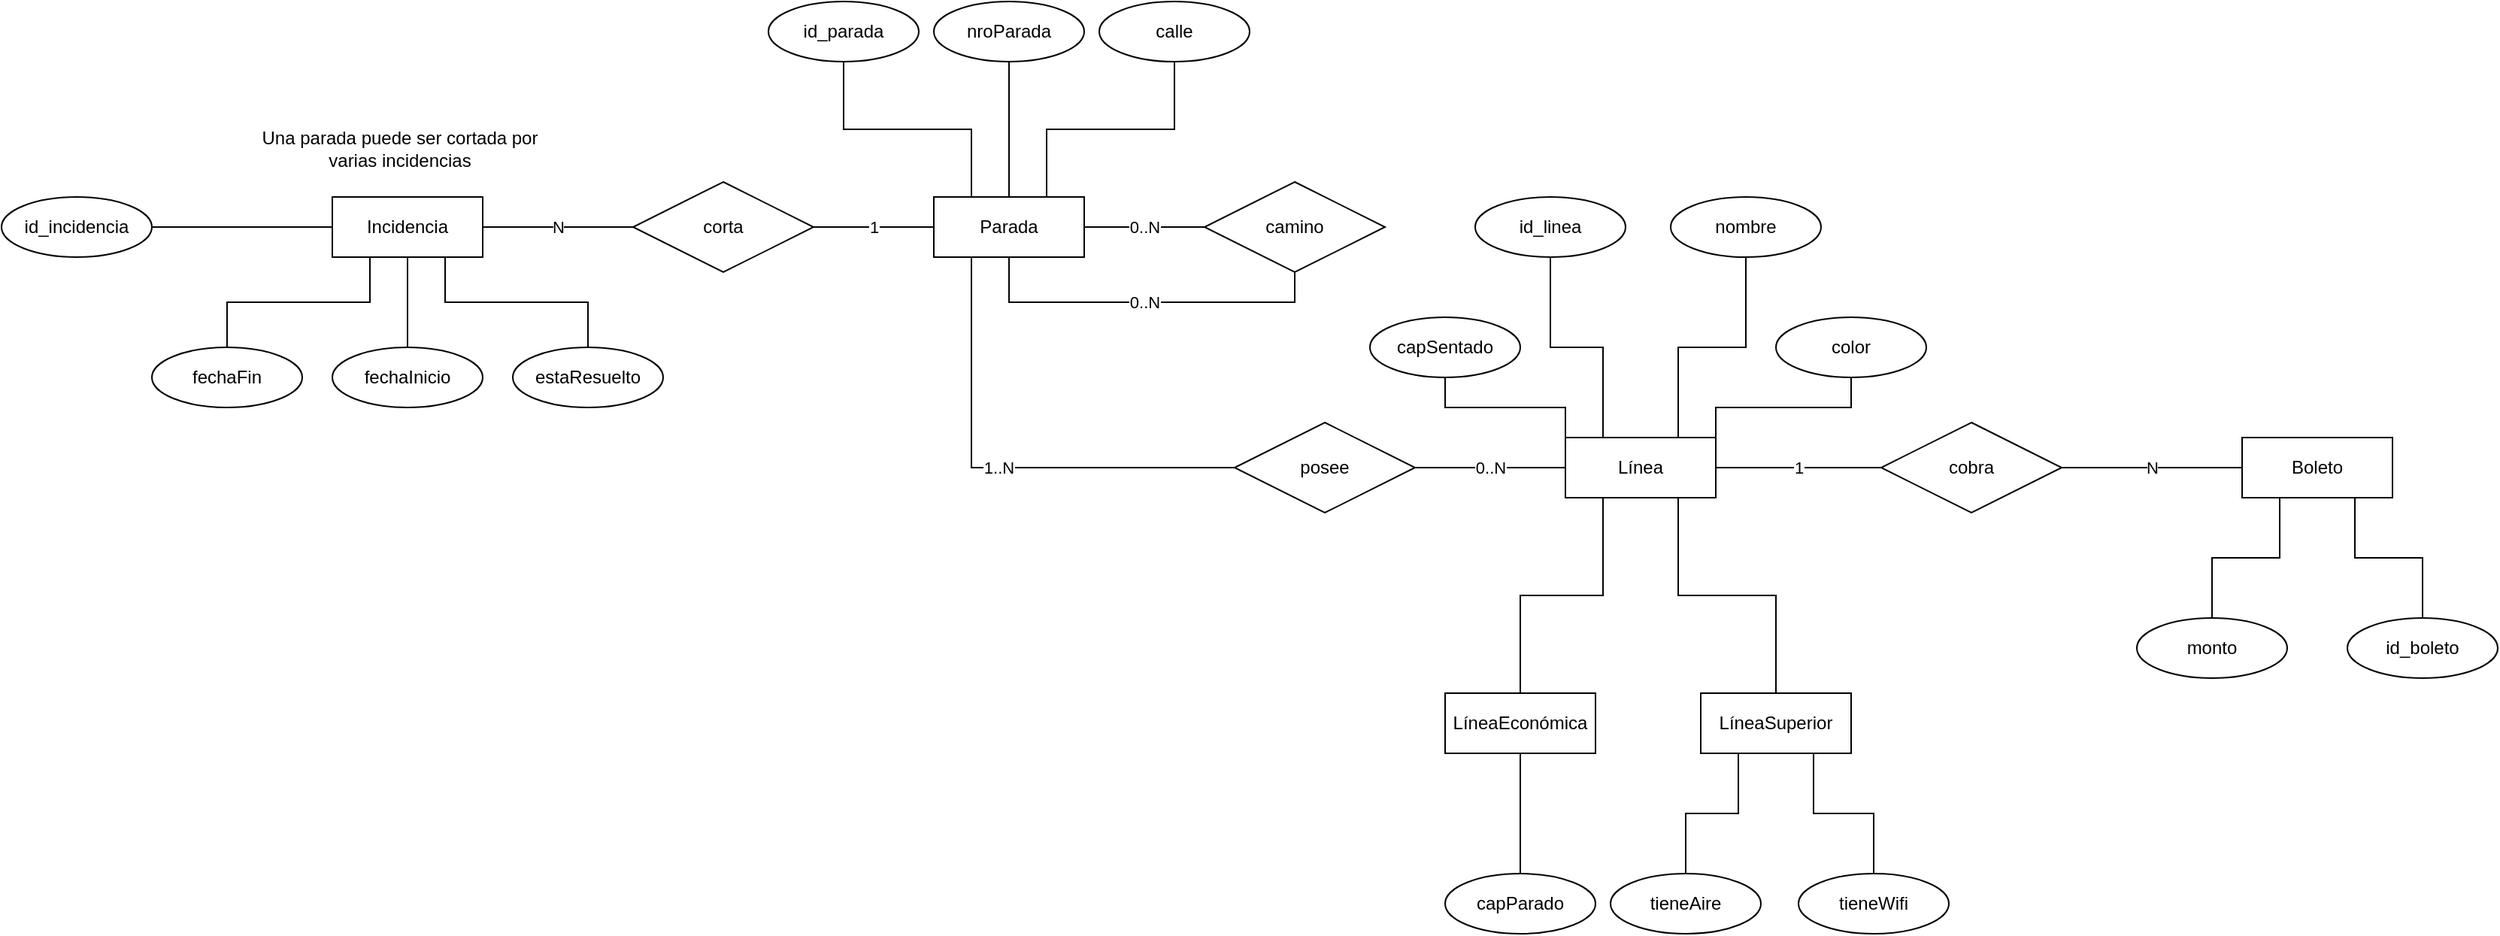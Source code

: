 <mxfile version="20.0.4" type="device"><diagram id="R2lEEEUBdFMjLlhIrx00" name="Page-1"><mxGraphModel dx="2272" dy="786" grid="1" gridSize="10" guides="1" tooltips="1" connect="1" arrows="1" fold="1" page="1" pageScale="1" pageWidth="850" pageHeight="1100" math="0" shadow="0" extFonts="Permanent Marker^https://fonts.googleapis.com/css?family=Permanent+Marker"><root><mxCell id="0"/><mxCell id="1" parent="0"/><mxCell id="LUQbzWmXb89JhU8EUDFz-1" value="nroParada" style="ellipse;whiteSpace=wrap;html=1;align=center;" parent="1" vertex="1"><mxGeometry x="-150" y="290" width="100" height="40" as="geometry"/></mxCell><mxCell id="LUQbzWmXb89JhU8EUDFz-57" value="1..N" style="edgeStyle=orthogonalEdgeStyle;rounded=0;orthogonalLoop=1;jettySize=auto;html=1;exitX=0.25;exitY=1;exitDx=0;exitDy=0;entryX=0;entryY=0.5;entryDx=0;entryDy=0;endArrow=none;endFill=0;" parent="1" source="LUQbzWmXb89JhU8EUDFz-28" target="LUQbzWmXb89JhU8EUDFz-56" edge="1"><mxGeometry relative="1" as="geometry"/></mxCell><mxCell id="LUQbzWmXb89JhU8EUDFz-75" value="0..N" style="edgeStyle=orthogonalEdgeStyle;rounded=0;orthogonalLoop=1;jettySize=auto;html=1;endArrow=none;endFill=0;" parent="1" source="LUQbzWmXb89JhU8EUDFz-28" target="LUQbzWmXb89JhU8EUDFz-53" edge="1"><mxGeometry relative="1" as="geometry"/></mxCell><mxCell id="LUQbzWmXb89JhU8EUDFz-76" style="edgeStyle=orthogonalEdgeStyle;rounded=0;orthogonalLoop=1;jettySize=auto;html=1;exitX=0.5;exitY=0;exitDx=0;exitDy=0;entryX=0.5;entryY=1;entryDx=0;entryDy=0;endArrow=none;endFill=0;" parent="1" source="LUQbzWmXb89JhU8EUDFz-28" target="LUQbzWmXb89JhU8EUDFz-1" edge="1"><mxGeometry relative="1" as="geometry"/></mxCell><mxCell id="LUQbzWmXb89JhU8EUDFz-77" style="edgeStyle=orthogonalEdgeStyle;orthogonalLoop=1;jettySize=auto;html=1;exitX=0.25;exitY=0;exitDx=0;exitDy=0;entryX=0.5;entryY=1;entryDx=0;entryDy=0;endArrow=none;endFill=0;rounded=0;" parent="1" source="LUQbzWmXb89JhU8EUDFz-28" target="LUQbzWmXb89JhU8EUDFz-33" edge="1"><mxGeometry relative="1" as="geometry"/></mxCell><mxCell id="LUQbzWmXb89JhU8EUDFz-78" style="edgeStyle=orthogonalEdgeStyle;rounded=0;orthogonalLoop=1;jettySize=auto;html=1;exitX=0.75;exitY=0;exitDx=0;exitDy=0;entryX=0.5;entryY=1;entryDx=0;entryDy=0;endArrow=none;endFill=0;" parent="1" source="LUQbzWmXb89JhU8EUDFz-28" target="LUQbzWmXb89JhU8EUDFz-29" edge="1"><mxGeometry relative="1" as="geometry"/></mxCell><mxCell id="LUQbzWmXb89JhU8EUDFz-28" value="Parada" style="whiteSpace=wrap;html=1;align=center;" parent="1" vertex="1"><mxGeometry x="-150" y="420" width="100" height="40" as="geometry"/></mxCell><mxCell id="LUQbzWmXb89JhU8EUDFz-29" value="calle" style="ellipse;whiteSpace=wrap;html=1;align=center;" parent="1" vertex="1"><mxGeometry x="-40" y="290" width="100" height="40" as="geometry"/></mxCell><mxCell id="LUQbzWmXb89JhU8EUDFz-30" value="nombre" style="ellipse;whiteSpace=wrap;html=1;align=center;" parent="1" vertex="1"><mxGeometry x="340" y="420" width="100" height="40" as="geometry"/></mxCell><mxCell id="LUQbzWmXb89JhU8EUDFz-65" value="1" style="edgeStyle=orthogonalEdgeStyle;rounded=0;orthogonalLoop=1;jettySize=auto;html=1;exitX=1;exitY=0.5;exitDx=0;exitDy=0;entryX=0;entryY=0.5;entryDx=0;entryDy=0;endArrow=none;endFill=0;" parent="1" source="LUQbzWmXb89JhU8EUDFz-31" target="LUQbzWmXb89JhU8EUDFz-64" edge="1"><mxGeometry relative="1" as="geometry"/></mxCell><mxCell id="LUQbzWmXb89JhU8EUDFz-70" style="edgeStyle=orthogonalEdgeStyle;rounded=0;orthogonalLoop=1;jettySize=auto;html=1;exitX=0.25;exitY=1;exitDx=0;exitDy=0;entryX=0.5;entryY=0;entryDx=0;entryDy=0;endArrow=none;endFill=0;" parent="1" source="LUQbzWmXb89JhU8EUDFz-31" target="LUQbzWmXb89JhU8EUDFz-35" edge="1"><mxGeometry relative="1" as="geometry"/></mxCell><mxCell id="LUQbzWmXb89JhU8EUDFz-71" style="edgeStyle=orthogonalEdgeStyle;rounded=0;orthogonalLoop=1;jettySize=auto;html=1;exitX=0.75;exitY=1;exitDx=0;exitDy=0;entryX=0.5;entryY=0;entryDx=0;entryDy=0;endArrow=none;endFill=0;" parent="1" source="LUQbzWmXb89JhU8EUDFz-31" target="LUQbzWmXb89JhU8EUDFz-36" edge="1"><mxGeometry relative="1" as="geometry"/></mxCell><mxCell id="LUQbzWmXb89JhU8EUDFz-91" style="edgeStyle=orthogonalEdgeStyle;rounded=0;orthogonalLoop=1;jettySize=auto;html=1;exitX=1;exitY=0;exitDx=0;exitDy=0;entryX=0.5;entryY=1;entryDx=0;entryDy=0;endArrow=none;endFill=0;" parent="1" source="LUQbzWmXb89JhU8EUDFz-31" target="LUQbzWmXb89JhU8EUDFz-32" edge="1"><mxGeometry relative="1" as="geometry"/></mxCell><mxCell id="LUQbzWmXb89JhU8EUDFz-93" style="edgeStyle=orthogonalEdgeStyle;rounded=0;orthogonalLoop=1;jettySize=auto;html=1;exitX=0.25;exitY=0;exitDx=0;exitDy=0;entryX=0.5;entryY=1;entryDx=0;entryDy=0;endArrow=none;endFill=0;" parent="1" source="LUQbzWmXb89JhU8EUDFz-31" target="LUQbzWmXb89JhU8EUDFz-49" edge="1"><mxGeometry relative="1" as="geometry"/></mxCell><mxCell id="LUQbzWmXb89JhU8EUDFz-94" style="edgeStyle=orthogonalEdgeStyle;rounded=0;orthogonalLoop=1;jettySize=auto;html=1;exitX=0.75;exitY=0;exitDx=0;exitDy=0;entryX=0.5;entryY=1;entryDx=0;entryDy=0;endArrow=none;endFill=0;" parent="1" source="LUQbzWmXb89JhU8EUDFz-31" target="LUQbzWmXb89JhU8EUDFz-30" edge="1"><mxGeometry relative="1" as="geometry"/></mxCell><mxCell id="LUQbzWmXb89JhU8EUDFz-95" style="edgeStyle=orthogonalEdgeStyle;rounded=0;orthogonalLoop=1;jettySize=auto;html=1;exitX=0;exitY=0;exitDx=0;exitDy=0;entryX=0.5;entryY=1;entryDx=0;entryDy=0;endArrow=none;endFill=0;" parent="1" source="LUQbzWmXb89JhU8EUDFz-31" target="LUQbzWmXb89JhU8EUDFz-37" edge="1"><mxGeometry relative="1" as="geometry"/></mxCell><mxCell id="LUQbzWmXb89JhU8EUDFz-31" value="Línea" style="whiteSpace=wrap;html=1;align=center;" parent="1" vertex="1"><mxGeometry x="270" y="580" width="100" height="40" as="geometry"/></mxCell><mxCell id="LUQbzWmXb89JhU8EUDFz-32" value="color" style="ellipse;whiteSpace=wrap;html=1;align=center;" parent="1" vertex="1"><mxGeometry x="410" y="500" width="100" height="40" as="geometry"/></mxCell><mxCell id="LUQbzWmXb89JhU8EUDFz-33" value="id_parada" style="ellipse;whiteSpace=wrap;html=1;align=center;" parent="1" vertex="1"><mxGeometry x="-260" y="290" width="100" height="40" as="geometry"/></mxCell><mxCell id="LUQbzWmXb89JhU8EUDFz-34" value="id_incidencia" style="ellipse;whiteSpace=wrap;html=1;align=center;" parent="1" vertex="1"><mxGeometry x="-770" y="420" width="100" height="40" as="geometry"/></mxCell><mxCell id="LUQbzWmXb89JhU8EUDFz-89" style="edgeStyle=orthogonalEdgeStyle;rounded=0;orthogonalLoop=1;jettySize=auto;html=1;exitX=0.5;exitY=1;exitDx=0;exitDy=0;entryX=0.5;entryY=0;entryDx=0;entryDy=0;endArrow=none;endFill=0;" parent="1" source="LUQbzWmXb89JhU8EUDFz-35" target="LUQbzWmXb89JhU8EUDFz-88" edge="1"><mxGeometry relative="1" as="geometry"/></mxCell><mxCell id="LUQbzWmXb89JhU8EUDFz-35" value="LíneaEconómica" style="whiteSpace=wrap;html=1;align=center;" parent="1" vertex="1"><mxGeometry x="190" y="750" width="100" height="40" as="geometry"/></mxCell><mxCell id="LUQbzWmXb89JhU8EUDFz-86" style="edgeStyle=orthogonalEdgeStyle;rounded=0;orthogonalLoop=1;jettySize=auto;html=1;exitX=0.25;exitY=1;exitDx=0;exitDy=0;entryX=0.5;entryY=0;entryDx=0;entryDy=0;endArrow=none;endFill=0;" parent="1" source="LUQbzWmXb89JhU8EUDFz-36" target="LUQbzWmXb89JhU8EUDFz-40" edge="1"><mxGeometry relative="1" as="geometry"/></mxCell><mxCell id="LUQbzWmXb89JhU8EUDFz-87" style="edgeStyle=orthogonalEdgeStyle;rounded=0;orthogonalLoop=1;jettySize=auto;html=1;exitX=0.75;exitY=1;exitDx=0;exitDy=0;entryX=0.5;entryY=0;entryDx=0;entryDy=0;endArrow=none;endFill=0;" parent="1" source="LUQbzWmXb89JhU8EUDFz-36" target="LUQbzWmXb89JhU8EUDFz-39" edge="1"><mxGeometry relative="1" as="geometry"/></mxCell><mxCell id="LUQbzWmXb89JhU8EUDFz-36" value="LíneaSuperior" style="whiteSpace=wrap;html=1;align=center;" parent="1" vertex="1"><mxGeometry x="360" y="750" width="100" height="40" as="geometry"/></mxCell><mxCell id="LUQbzWmXb89JhU8EUDFz-37" value="capSentado" style="ellipse;whiteSpace=wrap;html=1;align=center;" parent="1" vertex="1"><mxGeometry x="140" y="500" width="100" height="40" as="geometry"/></mxCell><mxCell id="LUQbzWmXb89JhU8EUDFz-39" value="tieneWifi" style="ellipse;whiteSpace=wrap;html=1;align=center;" parent="1" vertex="1"><mxGeometry x="425" y="870" width="100" height="40" as="geometry"/></mxCell><mxCell id="LUQbzWmXb89JhU8EUDFz-40" value="tieneAire" style="ellipse;whiteSpace=wrap;html=1;align=center;" parent="1" vertex="1"><mxGeometry x="300" y="870" width="100" height="40" as="geometry"/></mxCell><mxCell id="LUQbzWmXb89JhU8EUDFz-60" value="N" style="edgeStyle=orthogonalEdgeStyle;rounded=0;orthogonalLoop=1;jettySize=auto;html=1;exitX=1;exitY=0.5;exitDx=0;exitDy=0;entryX=0;entryY=0.5;entryDx=0;entryDy=0;endArrow=none;endFill=0;" parent="1" source="LUQbzWmXb89JhU8EUDFz-41" target="LUQbzWmXb89JhU8EUDFz-59" edge="1"><mxGeometry relative="1" as="geometry"/></mxCell><mxCell id="LUQbzWmXb89JhU8EUDFz-79" style="edgeStyle=none;rounded=0;orthogonalLoop=1;jettySize=auto;html=1;exitX=0.5;exitY=1;exitDx=0;exitDy=0;entryX=0.5;entryY=0;entryDx=0;entryDy=0;endArrow=none;endFill=0;" parent="1" source="LUQbzWmXb89JhU8EUDFz-41" target="LUQbzWmXb89JhU8EUDFz-42" edge="1"><mxGeometry relative="1" as="geometry"/></mxCell><mxCell id="LUQbzWmXb89JhU8EUDFz-81" style="edgeStyle=orthogonalEdgeStyle;rounded=0;orthogonalLoop=1;jettySize=auto;html=1;exitX=0.25;exitY=1;exitDx=0;exitDy=0;entryX=0.5;entryY=0;entryDx=0;entryDy=0;endArrow=none;endFill=0;" parent="1" source="LUQbzWmXb89JhU8EUDFz-41" target="LUQbzWmXb89JhU8EUDFz-43" edge="1"><mxGeometry relative="1" as="geometry"/></mxCell><mxCell id="LUQbzWmXb89JhU8EUDFz-82" style="edgeStyle=orthogonalEdgeStyle;rounded=0;orthogonalLoop=1;jettySize=auto;html=1;exitX=0.75;exitY=1;exitDx=0;exitDy=0;entryX=0.5;entryY=0;entryDx=0;entryDy=0;endArrow=none;endFill=0;" parent="1" source="LUQbzWmXb89JhU8EUDFz-41" target="LUQbzWmXb89JhU8EUDFz-44" edge="1"><mxGeometry relative="1" as="geometry"/></mxCell><mxCell id="LUQbzWmXb89JhU8EUDFz-96" style="edgeStyle=orthogonalEdgeStyle;rounded=0;orthogonalLoop=1;jettySize=auto;html=1;exitX=0;exitY=0.5;exitDx=0;exitDy=0;entryX=1;entryY=0.5;entryDx=0;entryDy=0;endArrow=none;endFill=0;" parent="1" source="LUQbzWmXb89JhU8EUDFz-41" target="LUQbzWmXb89JhU8EUDFz-34" edge="1"><mxGeometry relative="1" as="geometry"/></mxCell><mxCell id="LUQbzWmXb89JhU8EUDFz-41" value="Incidencia" style="whiteSpace=wrap;html=1;align=center;" parent="1" vertex="1"><mxGeometry x="-550" y="420" width="100" height="40" as="geometry"/></mxCell><mxCell id="LUQbzWmXb89JhU8EUDFz-42" value="fechaInicio" style="ellipse;whiteSpace=wrap;html=1;align=center;" parent="1" vertex="1"><mxGeometry x="-550" y="520" width="100" height="40" as="geometry"/></mxCell><mxCell id="LUQbzWmXb89JhU8EUDFz-43" value="fechaFin" style="ellipse;whiteSpace=wrap;html=1;align=center;" parent="1" vertex="1"><mxGeometry x="-670" y="520" width="100" height="40" as="geometry"/></mxCell><mxCell id="LUQbzWmXb89JhU8EUDFz-44" value="estaResuelto" style="ellipse;whiteSpace=wrap;html=1;align=center;" parent="1" vertex="1"><mxGeometry x="-430" y="520" width="100" height="40" as="geometry"/></mxCell><mxCell id="LUQbzWmXb89JhU8EUDFz-68" style="edgeStyle=orthogonalEdgeStyle;rounded=0;orthogonalLoop=1;jettySize=auto;html=1;exitX=0.25;exitY=1;exitDx=0;exitDy=0;entryX=0.5;entryY=0;entryDx=0;entryDy=0;endArrow=none;endFill=0;" parent="1" source="LUQbzWmXb89JhU8EUDFz-45" target="LUQbzWmXb89JhU8EUDFz-46" edge="1"><mxGeometry relative="1" as="geometry"/></mxCell><mxCell id="LUQbzWmXb89JhU8EUDFz-69" style="edgeStyle=orthogonalEdgeStyle;rounded=0;orthogonalLoop=1;jettySize=auto;html=1;exitX=0.75;exitY=1;exitDx=0;exitDy=0;entryX=0.5;entryY=0;entryDx=0;entryDy=0;endArrow=none;endFill=0;" parent="1" source="LUQbzWmXb89JhU8EUDFz-45" target="LUQbzWmXb89JhU8EUDFz-47" edge="1"><mxGeometry relative="1" as="geometry"/></mxCell><mxCell id="LUQbzWmXb89JhU8EUDFz-45" value="Boleto" style="whiteSpace=wrap;html=1;align=center;" parent="1" vertex="1"><mxGeometry x="720" y="580" width="100" height="40" as="geometry"/></mxCell><mxCell id="LUQbzWmXb89JhU8EUDFz-46" value="monto" style="ellipse;whiteSpace=wrap;html=1;align=center;" parent="1" vertex="1"><mxGeometry x="650" y="700" width="100" height="40" as="geometry"/></mxCell><mxCell id="LUQbzWmXb89JhU8EUDFz-47" value="id_boleto" style="ellipse;whiteSpace=wrap;html=1;align=center;" parent="1" vertex="1"><mxGeometry x="790" y="700" width="100" height="40" as="geometry"/></mxCell><mxCell id="LUQbzWmXb89JhU8EUDFz-49" value="id_linea" style="ellipse;whiteSpace=wrap;html=1;align=center;" parent="1" vertex="1"><mxGeometry x="210" y="420" width="100" height="40" as="geometry"/></mxCell><mxCell id="LUQbzWmXb89JhU8EUDFz-54" value="0..N" style="edgeStyle=orthogonalEdgeStyle;rounded=0;orthogonalLoop=1;jettySize=auto;html=1;exitX=0.5;exitY=1;exitDx=0;exitDy=0;entryX=0.5;entryY=1;entryDx=0;entryDy=0;endArrow=none;endFill=0;" parent="1" source="LUQbzWmXb89JhU8EUDFz-53" target="LUQbzWmXb89JhU8EUDFz-28" edge="1"><mxGeometry relative="1" as="geometry"/></mxCell><mxCell id="LUQbzWmXb89JhU8EUDFz-53" value="camino" style="shape=rhombus;perimeter=rhombusPerimeter;whiteSpace=wrap;html=1;align=center;" parent="1" vertex="1"><mxGeometry x="30" y="410" width="120" height="60" as="geometry"/></mxCell><mxCell id="LUQbzWmXb89JhU8EUDFz-58" value="0..N" style="edgeStyle=orthogonalEdgeStyle;rounded=0;orthogonalLoop=1;jettySize=auto;html=1;exitX=1;exitY=0.5;exitDx=0;exitDy=0;entryX=0;entryY=0.5;entryDx=0;entryDy=0;endArrow=none;endFill=0;" parent="1" source="LUQbzWmXb89JhU8EUDFz-56" target="LUQbzWmXb89JhU8EUDFz-31" edge="1"><mxGeometry relative="1" as="geometry"/></mxCell><mxCell id="LUQbzWmXb89JhU8EUDFz-56" value="posee" style="shape=rhombus;perimeter=rhombusPerimeter;whiteSpace=wrap;html=1;align=center;" parent="1" vertex="1"><mxGeometry x="50" y="570" width="120" height="60" as="geometry"/></mxCell><mxCell id="LUQbzWmXb89JhU8EUDFz-61" value="1" style="edgeStyle=orthogonalEdgeStyle;rounded=0;orthogonalLoop=1;jettySize=auto;html=1;exitX=1;exitY=0.5;exitDx=0;exitDy=0;entryX=0;entryY=0.5;entryDx=0;entryDy=0;endArrow=none;endFill=0;" parent="1" source="LUQbzWmXb89JhU8EUDFz-59" target="LUQbzWmXb89JhU8EUDFz-28" edge="1"><mxGeometry relative="1" as="geometry"/></mxCell><mxCell id="LUQbzWmXb89JhU8EUDFz-59" value="corta" style="shape=rhombus;perimeter=rhombusPerimeter;whiteSpace=wrap;html=1;align=center;" parent="1" vertex="1"><mxGeometry x="-350" y="410" width="120" height="60" as="geometry"/></mxCell><mxCell id="LUQbzWmXb89JhU8EUDFz-62" value="Una parada puede ser cortada por varias incidencias" style="text;html=1;strokeColor=none;fillColor=none;align=center;verticalAlign=middle;whiteSpace=wrap;rounded=0;" parent="1" vertex="1"><mxGeometry x="-600" y="340" width="190" height="95" as="geometry"/></mxCell><mxCell id="LUQbzWmXb89JhU8EUDFz-66" value="N" style="edgeStyle=orthogonalEdgeStyle;rounded=0;orthogonalLoop=1;jettySize=auto;html=1;exitX=1;exitY=0.5;exitDx=0;exitDy=0;entryX=0;entryY=0.5;entryDx=0;entryDy=0;endArrow=none;endFill=0;" parent="1" source="LUQbzWmXb89JhU8EUDFz-64" target="LUQbzWmXb89JhU8EUDFz-45" edge="1"><mxGeometry relative="1" as="geometry"/></mxCell><mxCell id="LUQbzWmXb89JhU8EUDFz-64" value="cobra" style="shape=rhombus;perimeter=rhombusPerimeter;whiteSpace=wrap;html=1;align=center;" parent="1" vertex="1"><mxGeometry x="480" y="570" width="120" height="60" as="geometry"/></mxCell><mxCell id="LUQbzWmXb89JhU8EUDFz-88" value="capParado" style="ellipse;whiteSpace=wrap;html=1;align=center;" parent="1" vertex="1"><mxGeometry x="190" y="870" width="100" height="40" as="geometry"/></mxCell></root></mxGraphModel></diagram></mxfile>